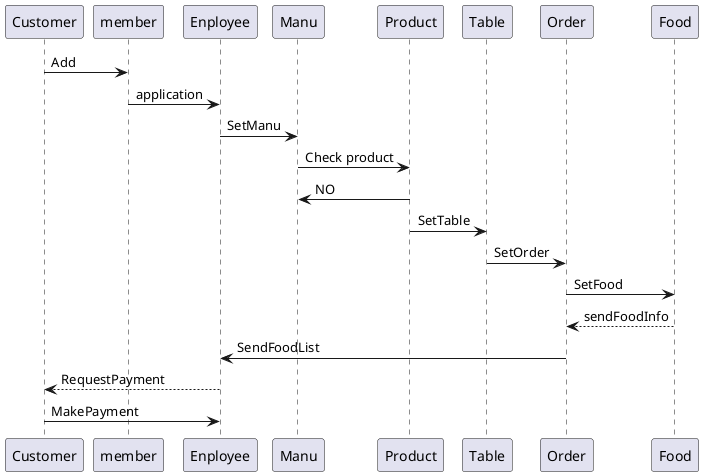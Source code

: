 @startuml
participant Customer


Customer -> member : Add


member -> Enployee : application


Enployee -> Manu  : SetManu

Manu -> Product : Check product


Product -> Manu : NO

Product -> Table : SetTable


Table -> Order : SetOrder


Order -> Food : SetFood


Food --> Order : sendFoodInfo
deactivate Order

Order -> Enployee : SendFoodList
deactivate Enployee

Enployee --> Customer : RequestPayment

Customer -> Enployee : MakePayment

@enduml